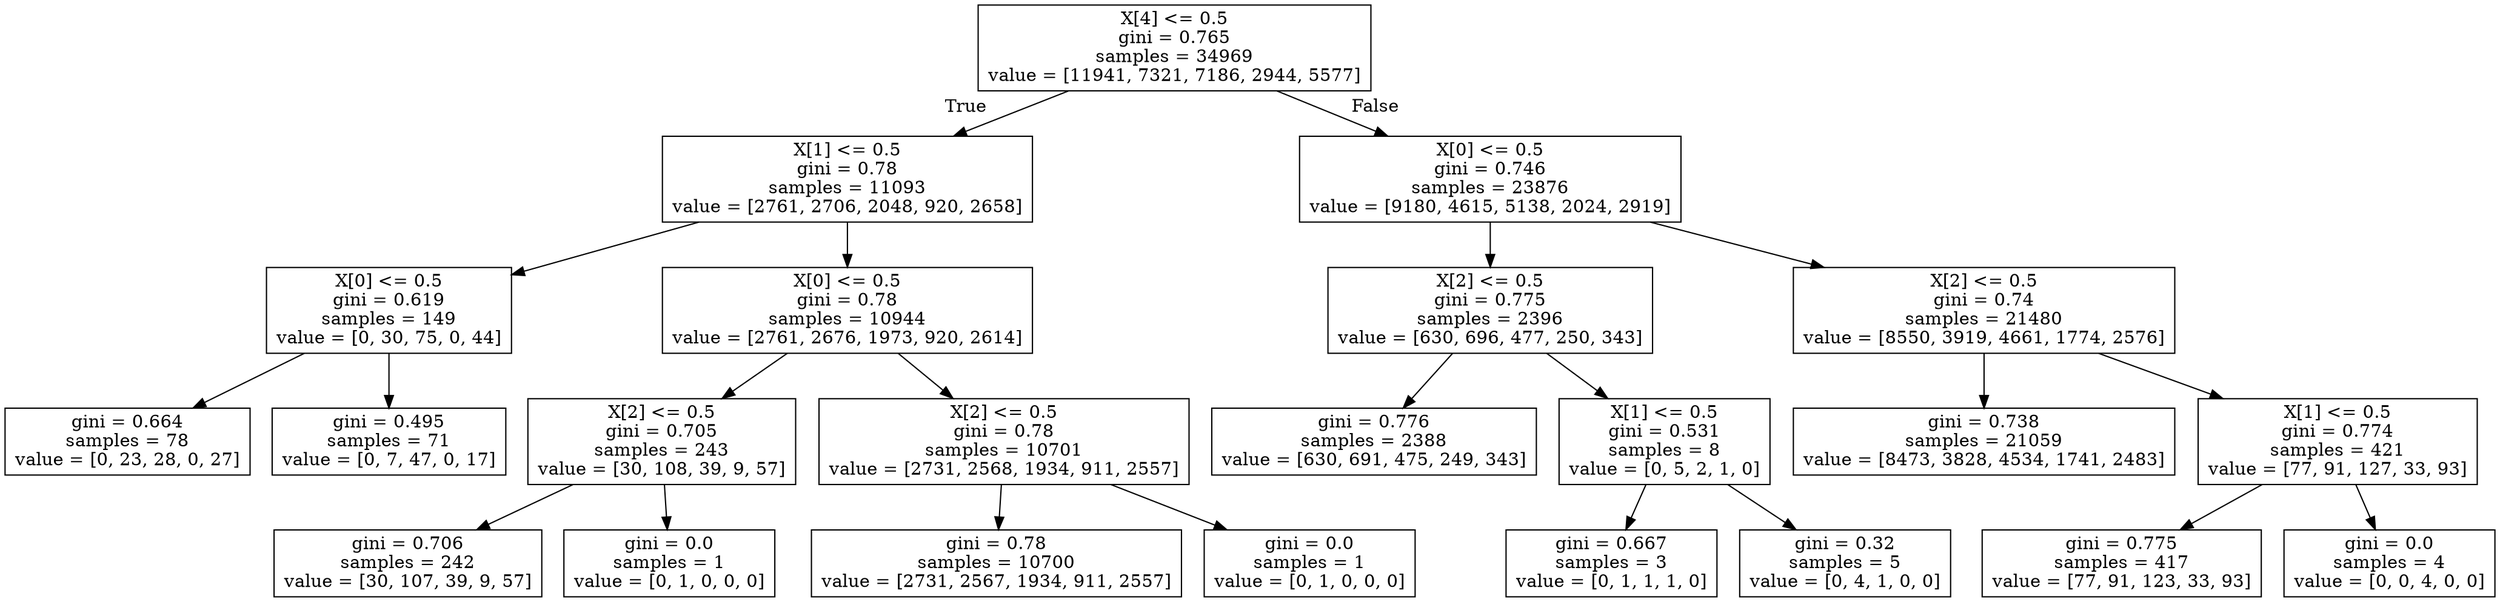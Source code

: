 digraph Tree {
node [shape=box] ;
0 [label="X[4] <= 0.5\ngini = 0.765\nsamples = 34969\nvalue = [11941, 7321, 7186, 2944, 5577]"] ;
1 [label="X[1] <= 0.5\ngini = 0.78\nsamples = 11093\nvalue = [2761, 2706, 2048, 920, 2658]"] ;
0 -> 1 [labeldistance=2.5, labelangle=45, headlabel="True"] ;
2 [label="X[0] <= 0.5\ngini = 0.619\nsamples = 149\nvalue = [0, 30, 75, 0, 44]"] ;
1 -> 2 ;
3 [label="gini = 0.664\nsamples = 78\nvalue = [0, 23, 28, 0, 27]"] ;
2 -> 3 ;
4 [label="gini = 0.495\nsamples = 71\nvalue = [0, 7, 47, 0, 17]"] ;
2 -> 4 ;
5 [label="X[0] <= 0.5\ngini = 0.78\nsamples = 10944\nvalue = [2761, 2676, 1973, 920, 2614]"] ;
1 -> 5 ;
6 [label="X[2] <= 0.5\ngini = 0.705\nsamples = 243\nvalue = [30, 108, 39, 9, 57]"] ;
5 -> 6 ;
7 [label="gini = 0.706\nsamples = 242\nvalue = [30, 107, 39, 9, 57]"] ;
6 -> 7 ;
8 [label="gini = 0.0\nsamples = 1\nvalue = [0, 1, 0, 0, 0]"] ;
6 -> 8 ;
9 [label="X[2] <= 0.5\ngini = 0.78\nsamples = 10701\nvalue = [2731, 2568, 1934, 911, 2557]"] ;
5 -> 9 ;
10 [label="gini = 0.78\nsamples = 10700\nvalue = [2731, 2567, 1934, 911, 2557]"] ;
9 -> 10 ;
11 [label="gini = 0.0\nsamples = 1\nvalue = [0, 1, 0, 0, 0]"] ;
9 -> 11 ;
12 [label="X[0] <= 0.5\ngini = 0.746\nsamples = 23876\nvalue = [9180, 4615, 5138, 2024, 2919]"] ;
0 -> 12 [labeldistance=2.5, labelangle=-45, headlabel="False"] ;
13 [label="X[2] <= 0.5\ngini = 0.775\nsamples = 2396\nvalue = [630, 696, 477, 250, 343]"] ;
12 -> 13 ;
14 [label="gini = 0.776\nsamples = 2388\nvalue = [630, 691, 475, 249, 343]"] ;
13 -> 14 ;
15 [label="X[1] <= 0.5\ngini = 0.531\nsamples = 8\nvalue = [0, 5, 2, 1, 0]"] ;
13 -> 15 ;
16 [label="gini = 0.667\nsamples = 3\nvalue = [0, 1, 1, 1, 0]"] ;
15 -> 16 ;
17 [label="gini = 0.32\nsamples = 5\nvalue = [0, 4, 1, 0, 0]"] ;
15 -> 17 ;
18 [label="X[2] <= 0.5\ngini = 0.74\nsamples = 21480\nvalue = [8550, 3919, 4661, 1774, 2576]"] ;
12 -> 18 ;
19 [label="gini = 0.738\nsamples = 21059\nvalue = [8473, 3828, 4534, 1741, 2483]"] ;
18 -> 19 ;
20 [label="X[1] <= 0.5\ngini = 0.774\nsamples = 421\nvalue = [77, 91, 127, 33, 93]"] ;
18 -> 20 ;
21 [label="gini = 0.775\nsamples = 417\nvalue = [77, 91, 123, 33, 93]"] ;
20 -> 21 ;
22 [label="gini = 0.0\nsamples = 4\nvalue = [0, 0, 4, 0, 0]"] ;
20 -> 22 ;
}
